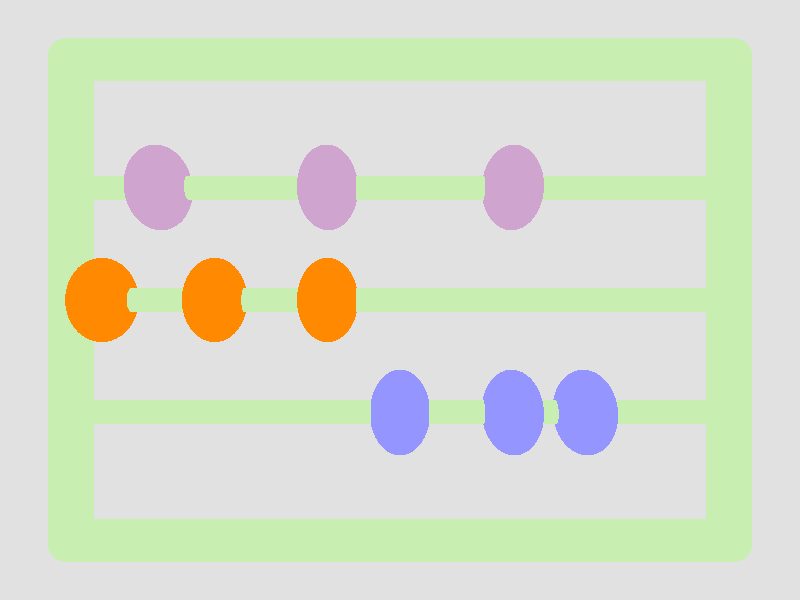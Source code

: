 /*
 * Bookkeeper Logo
 */

#include "colors.inc"
#include "shapes.inc"
#include "textures.inc"

#declare FrameColor = GreenYellow;
#declare hoz_x = 1.64;
#declare ver_x = 1.2;

#macro FlattenedSphere(bobbin_color, locale, slider)
   object {
      sphere { <0, 0, 0>, 0.075 }
      scale <1.4, 1.0, 1.4>
      pigment { bobbin_color }
      rotate <0, 0, 90>
      // local max=0.74, min=-0.74
      // slider top=0.28, middle=0.0, bottom=-0.28
      // The space taken up by a button is 0.14.
      translate <locale, slider, 0>
   }
#end

#macro RoundedEndSegment(x_cylinder, z_rotation, x_translate, y_translate)
   #declare Outer = cylinder { <x_cylinder, 0, 0>, <0, 0, 0>, 0.05 }
   #declare OuterEnd = sphere { <0, 0, 0>  0.05 }
   union {
      object {
         Outer
         pigment { FrameColor }
         rotate <0, 0, z_rotation>
         translate <-x_translate, -y_translate, 0>
      }

      object {
         OuterEnd
         pigment { FrameColor }
         translate <x_translate, y_translate, 0>
      }

      object {
         OuterEnd
         pigment { FrameColor }
         translate <-x_translate, -y_translate, 0>
      }
   }
#end

background {
   color Gray75
}

object {
   // RoundedEndSegment(x_cylinder, z_rotation, x_translate, y_translate)
   RoundedEndSegment(hoz_x, 0, 0.82, 0)
   translate <0, 0.6, 0>
}

object {
   // RoundedEndSegment(x_cylinder, z_rotation, x_translate, y_translate)
   RoundedEndSegment(hoz_x, 0, 0.82, 0)
   translate <0, -0.6, 0>
}

object {
   // RoundedEndSegment(x_cylinder, z_rotation, x_translate, y_translate)
   RoundedEndSegment(ver_x, 90, 0, 0.6)
   translate <-0.82, 0, 0>
}

object {
   // RoundedEndSegment(x_cylinder, z_rotation, x_translate, y_translate)
   RoundedEndSegment(ver_x, 90, 0, 0.6)
   translate <0.82, 0, 0>
}

#declare HorzSlider = object {
      cylinder { <hoz_x, 0, 0>, <0, 0, 0>, 0.03 }
      pigment { FrameColor }
      translate <-0.82, 0, 0>
}

union {
   #declare slider = 0.28;
   object {
      HorzSlider
      translate <0, slider, 0>
   }
   FlattenedSphere(BlueViolet, 0.60, slider)
   FlattenedSphere(BlueViolet, 0.18, slider)
   FlattenedSphere(BlueViolet, -0.28, slider)
}

union {
   #declare slider = 0;
   object {
      HorzSlider
      translate <0, slider, 0>
   }
   FlattenedSphere(OrangeRed, 0.74, slider)
   FlattenedSphere(OrangeRed, 0.46, slider)
   FlattenedSphere(OrangeRed, 0.18, slider)
}

union {
   #declare slider = -0.28;
   object {
      HorzSlider
      translate <0, slider, 0>
   }
   FlattenedSphere(NeonBlue, -0.00, slider)
   FlattenedSphere(NeonBlue, -0.28, slider)
   FlattenedSphere(NeonBlue, -0.46, slider)
}

light_source {
   <0, 0, -10>
   color White
}

light_source {
   <5, 0, 10>
   color White
}

camera {
   location <0, 0, 1.5> // Front View
   //location <-1.5, 0, 0.75>  // Left 45 degrees
   //location <-1.5, 0, -1.25>  // Left 45 degrees
   look_at <0, 0, 0>
}
